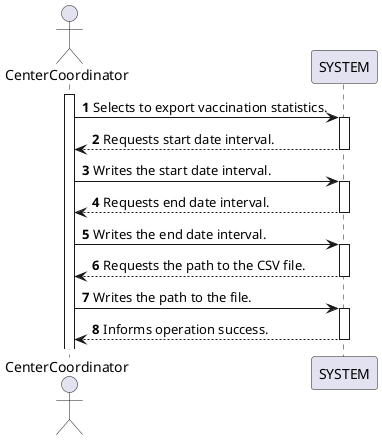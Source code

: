 @startuml
'https://plantuml.com/sequence-diagram

autonumber

actor "CenterCoordinator" as Coord

activate Coord

"Coord" -> SYSTEM: Selects to export vaccination statistics.
activate "SYSTEM"
"Coord" <-- SYSTEM: Requests start date interval.
deactivate "SYSTEM"
"Coord" -> SYSTEM: Writes the start date interval.
activate "SYSTEM"
"Coord" <-- SYSTEM: Requests end date interval.
deactivate "SYSTEM"
"Coord" -> SYSTEM: Writes the end date interval.
activate "SYSTEM"
"Coord" <-- SYSTEM: Requests the path to the CSV file.
deactivate "SYSTEM"
"Coord" -> SYSTEM: Writes the path to the file.

activate "SYSTEM"
"Coord" <-- SYSTEM: Informs operation success.
deactivate "SYSTEM"
@enduml
@enduml